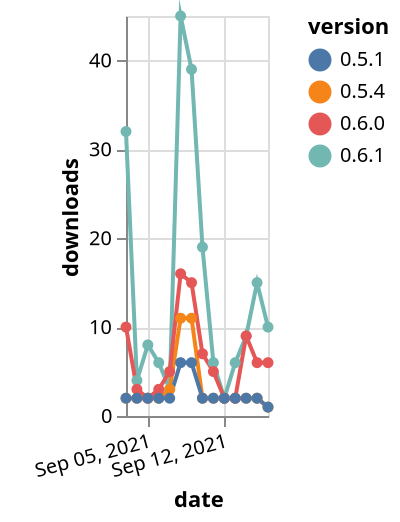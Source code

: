 {"$schema": "https://vega.github.io/schema/vega-lite/v5.json", "description": "A simple bar chart with embedded data.", "data": {"values": [{"date": "2021-09-03", "total": 1018, "delta": 32, "version": "0.6.1"}, {"date": "2021-09-04", "total": 1022, "delta": 4, "version": "0.6.1"}, {"date": "2021-09-05", "total": 1030, "delta": 8, "version": "0.6.1"}, {"date": "2021-09-06", "total": 1036, "delta": 6, "version": "0.6.1"}, {"date": "2021-09-07", "total": 1039, "delta": 3, "version": "0.6.1"}, {"date": "2021-09-08", "total": 1084, "delta": 45, "version": "0.6.1"}, {"date": "2021-09-09", "total": 1123, "delta": 39, "version": "0.6.1"}, {"date": "2021-09-10", "total": 1142, "delta": 19, "version": "0.6.1"}, {"date": "2021-09-11", "total": 1148, "delta": 6, "version": "0.6.1"}, {"date": "2021-09-12", "total": 1150, "delta": 2, "version": "0.6.1"}, {"date": "2021-09-13", "total": 1156, "delta": 6, "version": "0.6.1"}, {"date": "2021-09-14", "total": 1165, "delta": 9, "version": "0.6.1"}, {"date": "2021-09-15", "total": 1180, "delta": 15, "version": "0.6.1"}, {"date": "2021-09-16", "total": 1190, "delta": 10, "version": "0.6.1"}, {"date": "2021-09-03", "total": 8480, "delta": 2, "version": "0.5.4"}, {"date": "2021-09-04", "total": 8482, "delta": 2, "version": "0.5.4"}, {"date": "2021-09-05", "total": 8484, "delta": 2, "version": "0.5.4"}, {"date": "2021-09-06", "total": 8486, "delta": 2, "version": "0.5.4"}, {"date": "2021-09-07", "total": 8489, "delta": 3, "version": "0.5.4"}, {"date": "2021-09-08", "total": 8500, "delta": 11, "version": "0.5.4"}, {"date": "2021-09-09", "total": 8511, "delta": 11, "version": "0.5.4"}, {"date": "2021-09-10", "total": 8513, "delta": 2, "version": "0.5.4"}, {"date": "2021-09-11", "total": 8515, "delta": 2, "version": "0.5.4"}, {"date": "2021-09-12", "total": 8517, "delta": 2, "version": "0.5.4"}, {"date": "2021-09-13", "total": 8519, "delta": 2, "version": "0.5.4"}, {"date": "2021-09-14", "total": 8521, "delta": 2, "version": "0.5.4"}, {"date": "2021-09-15", "total": 8523, "delta": 2, "version": "0.5.4"}, {"date": "2021-09-16", "total": 8524, "delta": 1, "version": "0.5.4"}, {"date": "2021-09-03", "total": 6087, "delta": 10, "version": "0.6.0"}, {"date": "2021-09-04", "total": 6090, "delta": 3, "version": "0.6.0"}, {"date": "2021-09-05", "total": 6092, "delta": 2, "version": "0.6.0"}, {"date": "2021-09-06", "total": 6095, "delta": 3, "version": "0.6.0"}, {"date": "2021-09-07", "total": 6100, "delta": 5, "version": "0.6.0"}, {"date": "2021-09-08", "total": 6116, "delta": 16, "version": "0.6.0"}, {"date": "2021-09-09", "total": 6131, "delta": 15, "version": "0.6.0"}, {"date": "2021-09-10", "total": 6138, "delta": 7, "version": "0.6.0"}, {"date": "2021-09-11", "total": 6143, "delta": 5, "version": "0.6.0"}, {"date": "2021-09-12", "total": 6145, "delta": 2, "version": "0.6.0"}, {"date": "2021-09-13", "total": 6147, "delta": 2, "version": "0.6.0"}, {"date": "2021-09-14", "total": 6156, "delta": 9, "version": "0.6.0"}, {"date": "2021-09-15", "total": 6162, "delta": 6, "version": "0.6.0"}, {"date": "2021-09-16", "total": 6168, "delta": 6, "version": "0.6.0"}, {"date": "2021-09-03", "total": 4058, "delta": 2, "version": "0.5.1"}, {"date": "2021-09-04", "total": 4060, "delta": 2, "version": "0.5.1"}, {"date": "2021-09-05", "total": 4062, "delta": 2, "version": "0.5.1"}, {"date": "2021-09-06", "total": 4064, "delta": 2, "version": "0.5.1"}, {"date": "2021-09-07", "total": 4066, "delta": 2, "version": "0.5.1"}, {"date": "2021-09-08", "total": 4072, "delta": 6, "version": "0.5.1"}, {"date": "2021-09-09", "total": 4078, "delta": 6, "version": "0.5.1"}, {"date": "2021-09-10", "total": 4080, "delta": 2, "version": "0.5.1"}, {"date": "2021-09-11", "total": 4082, "delta": 2, "version": "0.5.1"}, {"date": "2021-09-12", "total": 4084, "delta": 2, "version": "0.5.1"}, {"date": "2021-09-13", "total": 4086, "delta": 2, "version": "0.5.1"}, {"date": "2021-09-14", "total": 4088, "delta": 2, "version": "0.5.1"}, {"date": "2021-09-15", "total": 4090, "delta": 2, "version": "0.5.1"}, {"date": "2021-09-16", "total": 4091, "delta": 1, "version": "0.5.1"}]}, "width": "container", "mark": {"type": "line", "point": {"filled": true}}, "encoding": {"x": {"field": "date", "type": "temporal", "timeUnit": "yearmonthdate", "title": "date", "axis": {"labelAngle": -15}}, "y": {"field": "delta", "type": "quantitative", "title": "downloads"}, "color": {"field": "version", "type": "nominal"}, "tooltip": {"field": "delta"}}}